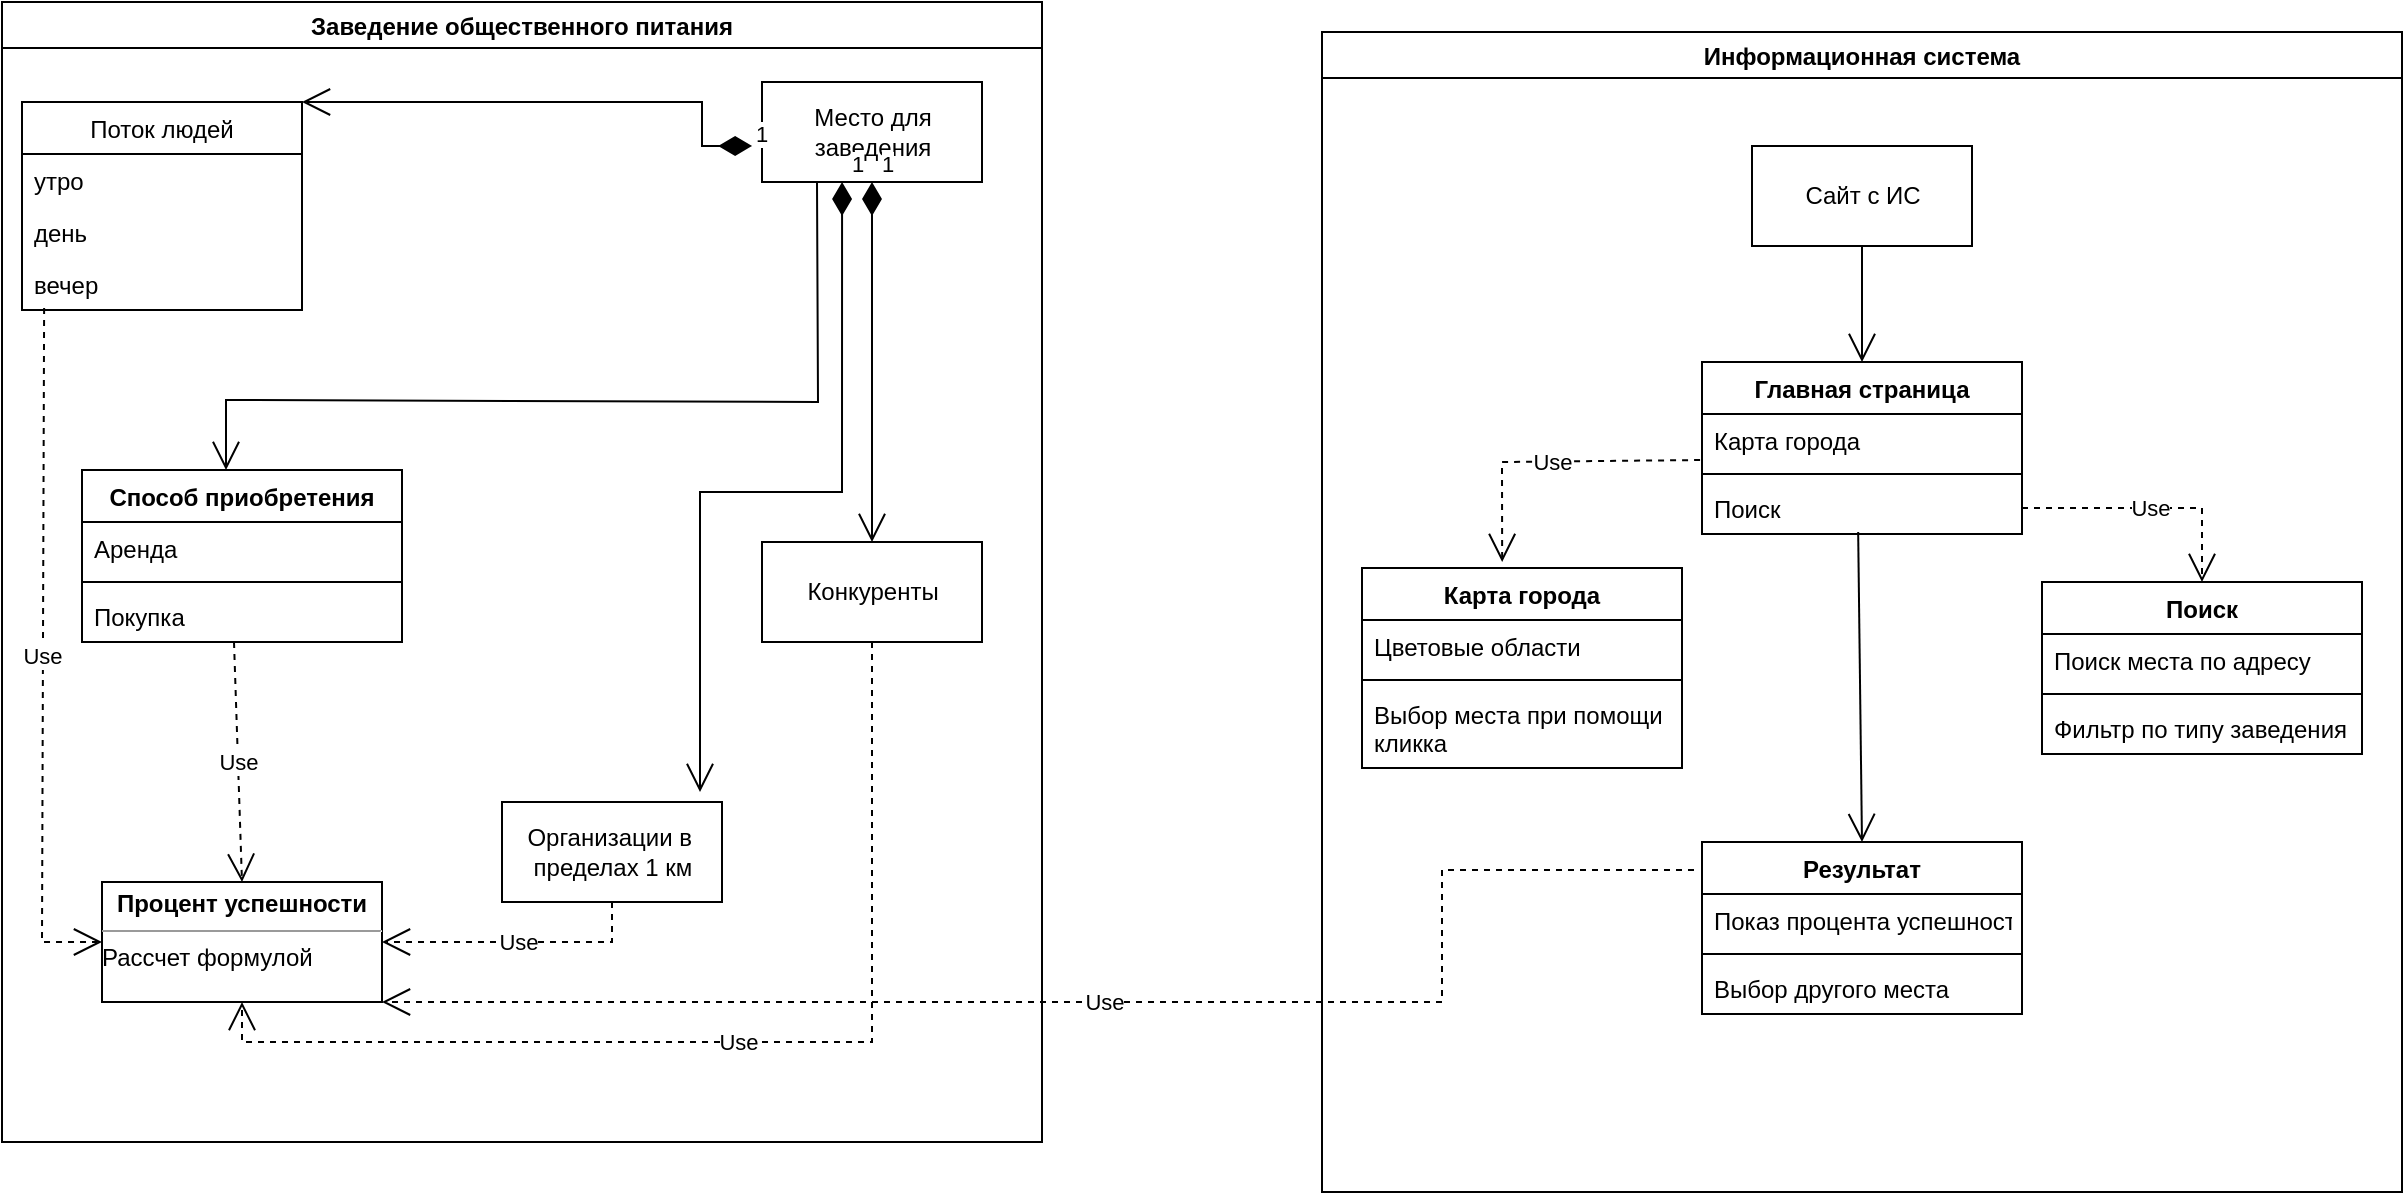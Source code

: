 <mxfile version="20.7.4" type="github">
  <diagram id="f5yUyD6KKq8jayXpuYPE" name="Страница 1">
    <mxGraphModel dx="1434" dy="796" grid="1" gridSize="10" guides="1" tooltips="1" connect="1" arrows="1" fold="1" page="1" pageScale="1" pageWidth="2339" pageHeight="3300" math="0" shadow="0">
      <root>
        <mxCell id="0" />
        <mxCell id="1" parent="0" />
        <mxCell id="iyEZ0BcaZ3wanud6Fexl-12" value="Заведение общественного питания" style="swimlane;fillColor=#FFFFFF;" parent="1" vertex="1">
          <mxGeometry x="90" width="520" height="570" as="geometry" />
        </mxCell>
        <mxCell id="wwn3d40SEtQBQKHxU6Fn-5" value="Место для &lt;br&gt;заведения" style="html=1;" parent="iyEZ0BcaZ3wanud6Fexl-12" vertex="1">
          <mxGeometry x="380" y="40" width="110" height="50" as="geometry" />
        </mxCell>
        <mxCell id="wwn3d40SEtQBQKHxU6Fn-10" value="Поток людей" style="swimlane;fontStyle=0;childLayout=stackLayout;horizontal=1;startSize=26;fillColor=none;horizontalStack=0;resizeParent=1;resizeParentMax=0;resizeLast=0;collapsible=1;marginBottom=0;" parent="iyEZ0BcaZ3wanud6Fexl-12" vertex="1">
          <mxGeometry x="10" y="50" width="140" height="104" as="geometry" />
        </mxCell>
        <mxCell id="wwn3d40SEtQBQKHxU6Fn-11" value="утро    " style="text;strokeColor=none;fillColor=none;align=left;verticalAlign=top;spacingLeft=4;spacingRight=4;overflow=hidden;rotatable=0;points=[[0,0.5],[1,0.5]];portConstraint=eastwest;" parent="wwn3d40SEtQBQKHxU6Fn-10" vertex="1">
          <mxGeometry y="26" width="140" height="26" as="geometry" />
        </mxCell>
        <mxCell id="wwn3d40SEtQBQKHxU6Fn-12" value="день" style="text;strokeColor=none;fillColor=none;align=left;verticalAlign=top;spacingLeft=4;spacingRight=4;overflow=hidden;rotatable=0;points=[[0,0.5],[1,0.5]];portConstraint=eastwest;" parent="wwn3d40SEtQBQKHxU6Fn-10" vertex="1">
          <mxGeometry y="52" width="140" height="26" as="geometry" />
        </mxCell>
        <mxCell id="wwn3d40SEtQBQKHxU6Fn-13" value="вечер" style="text;strokeColor=none;fillColor=none;align=left;verticalAlign=top;spacingLeft=4;spacingRight=4;overflow=hidden;rotatable=0;points=[[0,0.5],[1,0.5]];portConstraint=eastwest;" parent="wwn3d40SEtQBQKHxU6Fn-10" vertex="1">
          <mxGeometry y="78" width="140" height="26" as="geometry" />
        </mxCell>
        <mxCell id="wwn3d40SEtQBQKHxU6Fn-24" value="Способ приобретения" style="swimlane;fontStyle=1;align=center;verticalAlign=top;childLayout=stackLayout;horizontal=1;startSize=26;horizontalStack=0;resizeParent=1;resizeParentMax=0;resizeLast=0;collapsible=1;marginBottom=0;" parent="iyEZ0BcaZ3wanud6Fexl-12" vertex="1">
          <mxGeometry x="40" y="234" width="160" height="86" as="geometry" />
        </mxCell>
        <mxCell id="wwn3d40SEtQBQKHxU6Fn-25" value="Аренда" style="text;strokeColor=none;fillColor=none;align=left;verticalAlign=top;spacingLeft=4;spacingRight=4;overflow=hidden;rotatable=0;points=[[0,0.5],[1,0.5]];portConstraint=eastwest;" parent="wwn3d40SEtQBQKHxU6Fn-24" vertex="1">
          <mxGeometry y="26" width="160" height="26" as="geometry" />
        </mxCell>
        <mxCell id="wwn3d40SEtQBQKHxU6Fn-26" value="" style="line;strokeWidth=1;fillColor=none;align=left;verticalAlign=middle;spacingTop=-1;spacingLeft=3;spacingRight=3;rotatable=0;labelPosition=right;points=[];portConstraint=eastwest;strokeColor=inherit;" parent="wwn3d40SEtQBQKHxU6Fn-24" vertex="1">
          <mxGeometry y="52" width="160" height="8" as="geometry" />
        </mxCell>
        <mxCell id="wwn3d40SEtQBQKHxU6Fn-27" value="Покупка" style="text;strokeColor=none;fillColor=none;align=left;verticalAlign=top;spacingLeft=4;spacingRight=4;overflow=hidden;rotatable=0;points=[[0,0.5],[1,0.5]];portConstraint=eastwest;" parent="wwn3d40SEtQBQKHxU6Fn-24" vertex="1">
          <mxGeometry y="60" width="160" height="26" as="geometry" />
        </mxCell>
        <mxCell id="wwn3d40SEtQBQKHxU6Fn-28" value="" style="endArrow=open;endFill=1;endSize=12;html=1;rounded=0;exitX=0.25;exitY=1;exitDx=0;exitDy=0;entryX=0.45;entryY=0;entryDx=0;entryDy=0;entryPerimeter=0;" parent="iyEZ0BcaZ3wanud6Fexl-12" source="wwn3d40SEtQBQKHxU6Fn-5" target="wwn3d40SEtQBQKHxU6Fn-24" edge="1">
          <mxGeometry width="160" relative="1" as="geometry">
            <mxPoint x="200" y="199" as="sourcePoint" />
            <mxPoint x="310" y="300" as="targetPoint" />
            <Array as="points">
              <mxPoint x="408" y="200" />
              <mxPoint x="112" y="199" />
            </Array>
          </mxGeometry>
        </mxCell>
        <mxCell id="wwn3d40SEtQBQKHxU6Fn-30" value="1" style="endArrow=open;html=1;endSize=12;startArrow=diamondThin;startSize=14;startFill=1;edgeStyle=orthogonalEdgeStyle;align=left;verticalAlign=bottom;rounded=0;exitX=-0.045;exitY=0.64;exitDx=0;exitDy=0;exitPerimeter=0;entryX=1;entryY=0;entryDx=0;entryDy=0;" parent="iyEZ0BcaZ3wanud6Fexl-12" source="wwn3d40SEtQBQKHxU6Fn-5" target="wwn3d40SEtQBQKHxU6Fn-10" edge="1">
          <mxGeometry x="-1" y="3" relative="1" as="geometry">
            <mxPoint x="250" y="140" as="sourcePoint" />
            <mxPoint x="190" y="60" as="targetPoint" />
            <Array as="points">
              <mxPoint x="350" y="72" />
              <mxPoint x="350" y="50" />
              <mxPoint x="170" y="50" />
            </Array>
          </mxGeometry>
        </mxCell>
        <mxCell id="h9QCJ2mr4pfKKbu2D78e-3" value="Конкуренты" style="html=1;" parent="iyEZ0BcaZ3wanud6Fexl-12" vertex="1">
          <mxGeometry x="380" y="270" width="110" height="50" as="geometry" />
        </mxCell>
        <mxCell id="h9QCJ2mr4pfKKbu2D78e-4" value="1" style="endArrow=open;html=1;endSize=12;startArrow=diamondThin;startSize=14;startFill=1;edgeStyle=orthogonalEdgeStyle;align=left;verticalAlign=bottom;rounded=0;exitX=0.5;exitY=1;exitDx=0;exitDy=0;entryX=0.5;entryY=0;entryDx=0;entryDy=0;" parent="iyEZ0BcaZ3wanud6Fexl-12" source="wwn3d40SEtQBQKHxU6Fn-5" target="h9QCJ2mr4pfKKbu2D78e-3" edge="1">
          <mxGeometry x="-1" y="3" relative="1" as="geometry">
            <mxPoint x="400" y="230" as="sourcePoint" />
            <mxPoint x="560" y="230" as="targetPoint" />
          </mxGeometry>
        </mxCell>
        <mxCell id="h9QCJ2mr4pfKKbu2D78e-5" value="Организации в&amp;nbsp;&lt;br&gt;пределах 1 км" style="html=1;" parent="iyEZ0BcaZ3wanud6Fexl-12" vertex="1">
          <mxGeometry x="250" y="400" width="110" height="50" as="geometry" />
        </mxCell>
        <mxCell id="h9QCJ2mr4pfKKbu2D78e-6" value="1" style="endArrow=open;html=1;endSize=12;startArrow=diamondThin;startSize=14;startFill=1;edgeStyle=orthogonalEdgeStyle;align=left;verticalAlign=bottom;rounded=0;exitX=0.364;exitY=1;exitDx=0;exitDy=0;exitPerimeter=0;entryX=0.9;entryY=-0.1;entryDx=0;entryDy=0;entryPerimeter=0;" parent="iyEZ0BcaZ3wanud6Fexl-12" source="wwn3d40SEtQBQKHxU6Fn-5" target="h9QCJ2mr4pfKKbu2D78e-5" edge="1">
          <mxGeometry x="-1" y="3" relative="1" as="geometry">
            <mxPoint x="290" y="370" as="sourcePoint" />
            <mxPoint x="450" y="370" as="targetPoint" />
          </mxGeometry>
        </mxCell>
        <mxCell id="h9QCJ2mr4pfKKbu2D78e-43" value="&lt;p style=&quot;margin:0px;margin-top:4px;text-align:center;&quot;&gt;&lt;b&gt;Процент успешности&lt;/b&gt;&lt;/p&gt;&lt;hr size=&quot;1&quot;&gt;&lt;div style=&quot;height:2px;&quot;&gt;Рассчет формулой&lt;/div&gt;" style="verticalAlign=top;align=left;overflow=fill;fontSize=12;fontFamily=Helvetica;html=1;" parent="iyEZ0BcaZ3wanud6Fexl-12" vertex="1">
          <mxGeometry x="50" y="440" width="140" height="60" as="geometry" />
        </mxCell>
        <mxCell id="h9QCJ2mr4pfKKbu2D78e-44" value="Use" style="endArrow=open;endSize=12;dashed=1;html=1;rounded=0;entryX=1;entryY=0.5;entryDx=0;entryDy=0;exitX=0.5;exitY=1;exitDx=0;exitDy=0;" parent="iyEZ0BcaZ3wanud6Fexl-12" source="h9QCJ2mr4pfKKbu2D78e-5" target="h9QCJ2mr4pfKKbu2D78e-43" edge="1">
          <mxGeometry width="160" relative="1" as="geometry">
            <mxPoint x="280" y="500" as="sourcePoint" />
            <mxPoint x="440" y="500" as="targetPoint" />
            <Array as="points">
              <mxPoint x="305" y="470" />
            </Array>
          </mxGeometry>
        </mxCell>
        <mxCell id="h9QCJ2mr4pfKKbu2D78e-45" value="Use" style="endArrow=open;endSize=12;dashed=1;html=1;rounded=0;exitX=0.5;exitY=1;exitDx=0;exitDy=0;entryX=0.5;entryY=1;entryDx=0;entryDy=0;" parent="iyEZ0BcaZ3wanud6Fexl-12" source="h9QCJ2mr4pfKKbu2D78e-3" target="h9QCJ2mr4pfKKbu2D78e-43" edge="1">
          <mxGeometry width="160" relative="1" as="geometry">
            <mxPoint x="390" y="500" as="sourcePoint" />
            <mxPoint x="120" y="520" as="targetPoint" />
            <Array as="points">
              <mxPoint x="435" y="520" />
              <mxPoint x="120" y="520" />
            </Array>
          </mxGeometry>
        </mxCell>
        <mxCell id="h9QCJ2mr4pfKKbu2D78e-46" value="Use" style="endArrow=open;endSize=12;dashed=1;html=1;rounded=0;entryX=0.5;entryY=0;entryDx=0;entryDy=0;exitX=0.475;exitY=1;exitDx=0;exitDy=0;exitPerimeter=0;" parent="iyEZ0BcaZ3wanud6Fexl-12" target="h9QCJ2mr4pfKKbu2D78e-43" edge="1" source="wwn3d40SEtQBQKHxU6Fn-27">
          <mxGeometry width="160" relative="1" as="geometry">
            <mxPoint x="120" y="330" as="sourcePoint" />
            <mxPoint x="410" y="370" as="targetPoint" />
          </mxGeometry>
        </mxCell>
        <mxCell id="h9QCJ2mr4pfKKbu2D78e-47" value="Use" style="endArrow=open;endSize=12;dashed=1;html=1;rounded=0;exitX=0.079;exitY=0.962;exitDx=0;exitDy=0;exitPerimeter=0;entryX=0;entryY=0.5;entryDx=0;entryDy=0;" parent="iyEZ0BcaZ3wanud6Fexl-12" source="wwn3d40SEtQBQKHxU6Fn-13" target="h9QCJ2mr4pfKKbu2D78e-43" edge="1">
          <mxGeometry width="160" relative="1" as="geometry">
            <mxPoint x="220" y="380" as="sourcePoint" />
            <mxPoint x="21" y="480" as="targetPoint" />
            <Array as="points">
              <mxPoint x="20" y="470" />
            </Array>
          </mxGeometry>
        </mxCell>
        <mxCell id="iyEZ0BcaZ3wanud6Fexl-13" value="Информационная система" style="swimlane;fillColor=#FFFFFF;" parent="1" vertex="1">
          <mxGeometry x="750" y="15" width="540" height="580" as="geometry" />
        </mxCell>
        <mxCell id="h9QCJ2mr4pfKKbu2D78e-8" value="Сайт с ИС" style="html=1;" parent="iyEZ0BcaZ3wanud6Fexl-13" vertex="1">
          <mxGeometry x="215" y="57" width="110" height="50" as="geometry" />
        </mxCell>
        <mxCell id="h9QCJ2mr4pfKKbu2D78e-15" value="Главная страница" style="swimlane;fontStyle=1;align=center;verticalAlign=top;childLayout=stackLayout;horizontal=1;startSize=26;horizontalStack=0;resizeParent=1;resizeParentMax=0;resizeLast=0;collapsible=1;marginBottom=0;" parent="iyEZ0BcaZ3wanud6Fexl-13" vertex="1">
          <mxGeometry x="190" y="165" width="160" height="86" as="geometry" />
        </mxCell>
        <mxCell id="h9QCJ2mr4pfKKbu2D78e-16" value="Карта города" style="text;strokeColor=none;fillColor=none;align=left;verticalAlign=top;spacingLeft=4;spacingRight=4;overflow=hidden;rotatable=0;points=[[0,0.5],[1,0.5]];portConstraint=eastwest;" parent="h9QCJ2mr4pfKKbu2D78e-15" vertex="1">
          <mxGeometry y="26" width="160" height="26" as="geometry" />
        </mxCell>
        <mxCell id="h9QCJ2mr4pfKKbu2D78e-17" value="" style="line;strokeWidth=1;fillColor=none;align=left;verticalAlign=middle;spacingTop=-1;spacingLeft=3;spacingRight=3;rotatable=0;labelPosition=right;points=[];portConstraint=eastwest;strokeColor=inherit;" parent="h9QCJ2mr4pfKKbu2D78e-15" vertex="1">
          <mxGeometry y="52" width="160" height="8" as="geometry" />
        </mxCell>
        <mxCell id="h9QCJ2mr4pfKKbu2D78e-18" value="Поиск" style="text;strokeColor=none;fillColor=none;align=left;verticalAlign=top;spacingLeft=4;spacingRight=4;overflow=hidden;rotatable=0;points=[[0,0.5],[1,0.5]];portConstraint=eastwest;" parent="h9QCJ2mr4pfKKbu2D78e-15" vertex="1">
          <mxGeometry y="60" width="160" height="26" as="geometry" />
        </mxCell>
        <mxCell id="h9QCJ2mr4pfKKbu2D78e-26" value="Карта города" style="swimlane;fontStyle=1;align=center;verticalAlign=top;childLayout=stackLayout;horizontal=1;startSize=26;horizontalStack=0;resizeParent=1;resizeParentMax=0;resizeLast=0;collapsible=1;marginBottom=0;" parent="iyEZ0BcaZ3wanud6Fexl-13" vertex="1">
          <mxGeometry x="20" y="268" width="160" height="100" as="geometry" />
        </mxCell>
        <mxCell id="h9QCJ2mr4pfKKbu2D78e-27" value="Цветовые области" style="text;strokeColor=none;fillColor=none;align=left;verticalAlign=top;spacingLeft=4;spacingRight=4;overflow=hidden;rotatable=0;points=[[0,0.5],[1,0.5]];portConstraint=eastwest;" parent="h9QCJ2mr4pfKKbu2D78e-26" vertex="1">
          <mxGeometry y="26" width="160" height="26" as="geometry" />
        </mxCell>
        <mxCell id="h9QCJ2mr4pfKKbu2D78e-28" value="" style="line;strokeWidth=1;fillColor=none;align=left;verticalAlign=middle;spacingTop=-1;spacingLeft=3;spacingRight=3;rotatable=0;labelPosition=right;points=[];portConstraint=eastwest;strokeColor=inherit;" parent="h9QCJ2mr4pfKKbu2D78e-26" vertex="1">
          <mxGeometry y="52" width="160" height="8" as="geometry" />
        </mxCell>
        <mxCell id="h9QCJ2mr4pfKKbu2D78e-29" value="Выбор места при помощи&#xa;кликка" style="text;strokeColor=none;fillColor=none;align=left;verticalAlign=top;spacingLeft=4;spacingRight=4;overflow=hidden;rotatable=0;points=[[0,0.5],[1,0.5]];portConstraint=eastwest;" parent="h9QCJ2mr4pfKKbu2D78e-26" vertex="1">
          <mxGeometry y="60" width="160" height="40" as="geometry" />
        </mxCell>
        <mxCell id="h9QCJ2mr4pfKKbu2D78e-30" value="Поиск" style="swimlane;fontStyle=1;align=center;verticalAlign=top;childLayout=stackLayout;horizontal=1;startSize=26;horizontalStack=0;resizeParent=1;resizeParentMax=0;resizeLast=0;collapsible=1;marginBottom=0;" parent="iyEZ0BcaZ3wanud6Fexl-13" vertex="1">
          <mxGeometry x="360" y="275" width="160" height="86" as="geometry" />
        </mxCell>
        <mxCell id="h9QCJ2mr4pfKKbu2D78e-31" value="Поиск места по адресу" style="text;strokeColor=none;fillColor=none;align=left;verticalAlign=top;spacingLeft=4;spacingRight=4;overflow=hidden;rotatable=0;points=[[0,0.5],[1,0.5]];portConstraint=eastwest;" parent="h9QCJ2mr4pfKKbu2D78e-30" vertex="1">
          <mxGeometry y="26" width="160" height="26" as="geometry" />
        </mxCell>
        <mxCell id="h9QCJ2mr4pfKKbu2D78e-32" value="" style="line;strokeWidth=1;fillColor=none;align=left;verticalAlign=middle;spacingTop=-1;spacingLeft=3;spacingRight=3;rotatable=0;labelPosition=right;points=[];portConstraint=eastwest;strokeColor=inherit;" parent="h9QCJ2mr4pfKKbu2D78e-30" vertex="1">
          <mxGeometry y="52" width="160" height="8" as="geometry" />
        </mxCell>
        <mxCell id="h9QCJ2mr4pfKKbu2D78e-33" value="Фильтр по типу заведения" style="text;strokeColor=none;fillColor=none;align=left;verticalAlign=top;spacingLeft=4;spacingRight=4;overflow=hidden;rotatable=0;points=[[0,0.5],[1,0.5]];portConstraint=eastwest;" parent="h9QCJ2mr4pfKKbu2D78e-30" vertex="1">
          <mxGeometry y="60" width="160" height="26" as="geometry" />
        </mxCell>
        <mxCell id="h9QCJ2mr4pfKKbu2D78e-34" value="Use" style="endArrow=open;endSize=12;dashed=1;html=1;rounded=0;exitX=-0.006;exitY=0.885;exitDx=0;exitDy=0;exitPerimeter=0;entryX=0.438;entryY=-0.03;entryDx=0;entryDy=0;entryPerimeter=0;" parent="iyEZ0BcaZ3wanud6Fexl-13" source="h9QCJ2mr4pfKKbu2D78e-16" target="h9QCJ2mr4pfKKbu2D78e-26" edge="1">
          <mxGeometry width="160" relative="1" as="geometry">
            <mxPoint x="160" y="425" as="sourcePoint" />
            <mxPoint x="320" y="425" as="targetPoint" />
            <Array as="points">
              <mxPoint x="90" y="215" />
            </Array>
          </mxGeometry>
        </mxCell>
        <mxCell id="h9QCJ2mr4pfKKbu2D78e-35" value="Use" style="endArrow=open;endSize=12;dashed=1;html=1;rounded=0;exitX=1;exitY=0.5;exitDx=0;exitDy=0;entryX=0.5;entryY=0;entryDx=0;entryDy=0;" parent="iyEZ0BcaZ3wanud6Fexl-13" source="h9QCJ2mr4pfKKbu2D78e-18" target="h9QCJ2mr4pfKKbu2D78e-30" edge="1">
          <mxGeometry width="160" relative="1" as="geometry">
            <mxPoint x="390" y="235" as="sourcePoint" />
            <mxPoint x="550" y="235" as="targetPoint" />
            <Array as="points">
              <mxPoint x="440" y="238" />
            </Array>
          </mxGeometry>
        </mxCell>
        <mxCell id="h9QCJ2mr4pfKKbu2D78e-36" value="" style="endArrow=open;endFill=1;endSize=12;html=1;rounded=0;exitX=0.5;exitY=1;exitDx=0;exitDy=0;entryX=0.5;entryY=0;entryDx=0;entryDy=0;" parent="iyEZ0BcaZ3wanud6Fexl-13" source="h9QCJ2mr4pfKKbu2D78e-8" target="h9QCJ2mr4pfKKbu2D78e-15" edge="1">
          <mxGeometry width="160" relative="1" as="geometry">
            <mxPoint x="270" y="135" as="sourcePoint" />
            <mxPoint x="430" y="135" as="targetPoint" />
          </mxGeometry>
        </mxCell>
        <mxCell id="h9QCJ2mr4pfKKbu2D78e-37" value="Результат" style="swimlane;fontStyle=1;align=center;verticalAlign=top;childLayout=stackLayout;horizontal=1;startSize=26;horizontalStack=0;resizeParent=1;resizeParentMax=0;resizeLast=0;collapsible=1;marginBottom=0;" parent="iyEZ0BcaZ3wanud6Fexl-13" vertex="1">
          <mxGeometry x="190" y="405" width="160" height="86" as="geometry" />
        </mxCell>
        <mxCell id="h9QCJ2mr4pfKKbu2D78e-38" value="Показ процента успешности" style="text;strokeColor=none;fillColor=none;align=left;verticalAlign=top;spacingLeft=4;spacingRight=4;overflow=hidden;rotatable=0;points=[[0,0.5],[1,0.5]];portConstraint=eastwest;" parent="h9QCJ2mr4pfKKbu2D78e-37" vertex="1">
          <mxGeometry y="26" width="160" height="26" as="geometry" />
        </mxCell>
        <mxCell id="h9QCJ2mr4pfKKbu2D78e-39" value="" style="line;strokeWidth=1;fillColor=none;align=left;verticalAlign=middle;spacingTop=-1;spacingLeft=3;spacingRight=3;rotatable=0;labelPosition=right;points=[];portConstraint=eastwest;strokeColor=inherit;" parent="h9QCJ2mr4pfKKbu2D78e-37" vertex="1">
          <mxGeometry y="52" width="160" height="8" as="geometry" />
        </mxCell>
        <mxCell id="h9QCJ2mr4pfKKbu2D78e-40" value="Выбор другого места" style="text;strokeColor=none;fillColor=none;align=left;verticalAlign=top;spacingLeft=4;spacingRight=4;overflow=hidden;rotatable=0;points=[[0,0.5],[1,0.5]];portConstraint=eastwest;" parent="h9QCJ2mr4pfKKbu2D78e-37" vertex="1">
          <mxGeometry y="60" width="160" height="26" as="geometry" />
        </mxCell>
        <mxCell id="h9QCJ2mr4pfKKbu2D78e-41" value="" style="endArrow=open;endFill=1;endSize=12;html=1;rounded=0;exitX=0.488;exitY=0.962;exitDx=0;exitDy=0;exitPerimeter=0;entryX=0.5;entryY=0;entryDx=0;entryDy=0;" parent="iyEZ0BcaZ3wanud6Fexl-13" source="h9QCJ2mr4pfKKbu2D78e-18" target="h9QCJ2mr4pfKKbu2D78e-37" edge="1">
          <mxGeometry width="160" relative="1" as="geometry">
            <mxPoint x="260" y="355" as="sourcePoint" />
            <mxPoint x="420" y="355" as="targetPoint" />
          </mxGeometry>
        </mxCell>
        <mxCell id="h9QCJ2mr4pfKKbu2D78e-48" value="Use" style="endArrow=open;endSize=12;dashed=1;html=1;rounded=0;exitX=-0.025;exitY=0.163;exitDx=0;exitDy=0;exitPerimeter=0;entryX=1;entryY=1;entryDx=0;entryDy=0;" parent="1" source="h9QCJ2mr4pfKKbu2D78e-37" target="h9QCJ2mr4pfKKbu2D78e-43" edge="1">
          <mxGeometry width="160" relative="1" as="geometry">
            <mxPoint x="850" y="520" as="sourcePoint" />
            <mxPoint x="1010" y="520" as="targetPoint" />
            <Array as="points">
              <mxPoint x="810" y="434" />
              <mxPoint x="810" y="500" />
            </Array>
          </mxGeometry>
        </mxCell>
      </root>
    </mxGraphModel>
  </diagram>
</mxfile>
